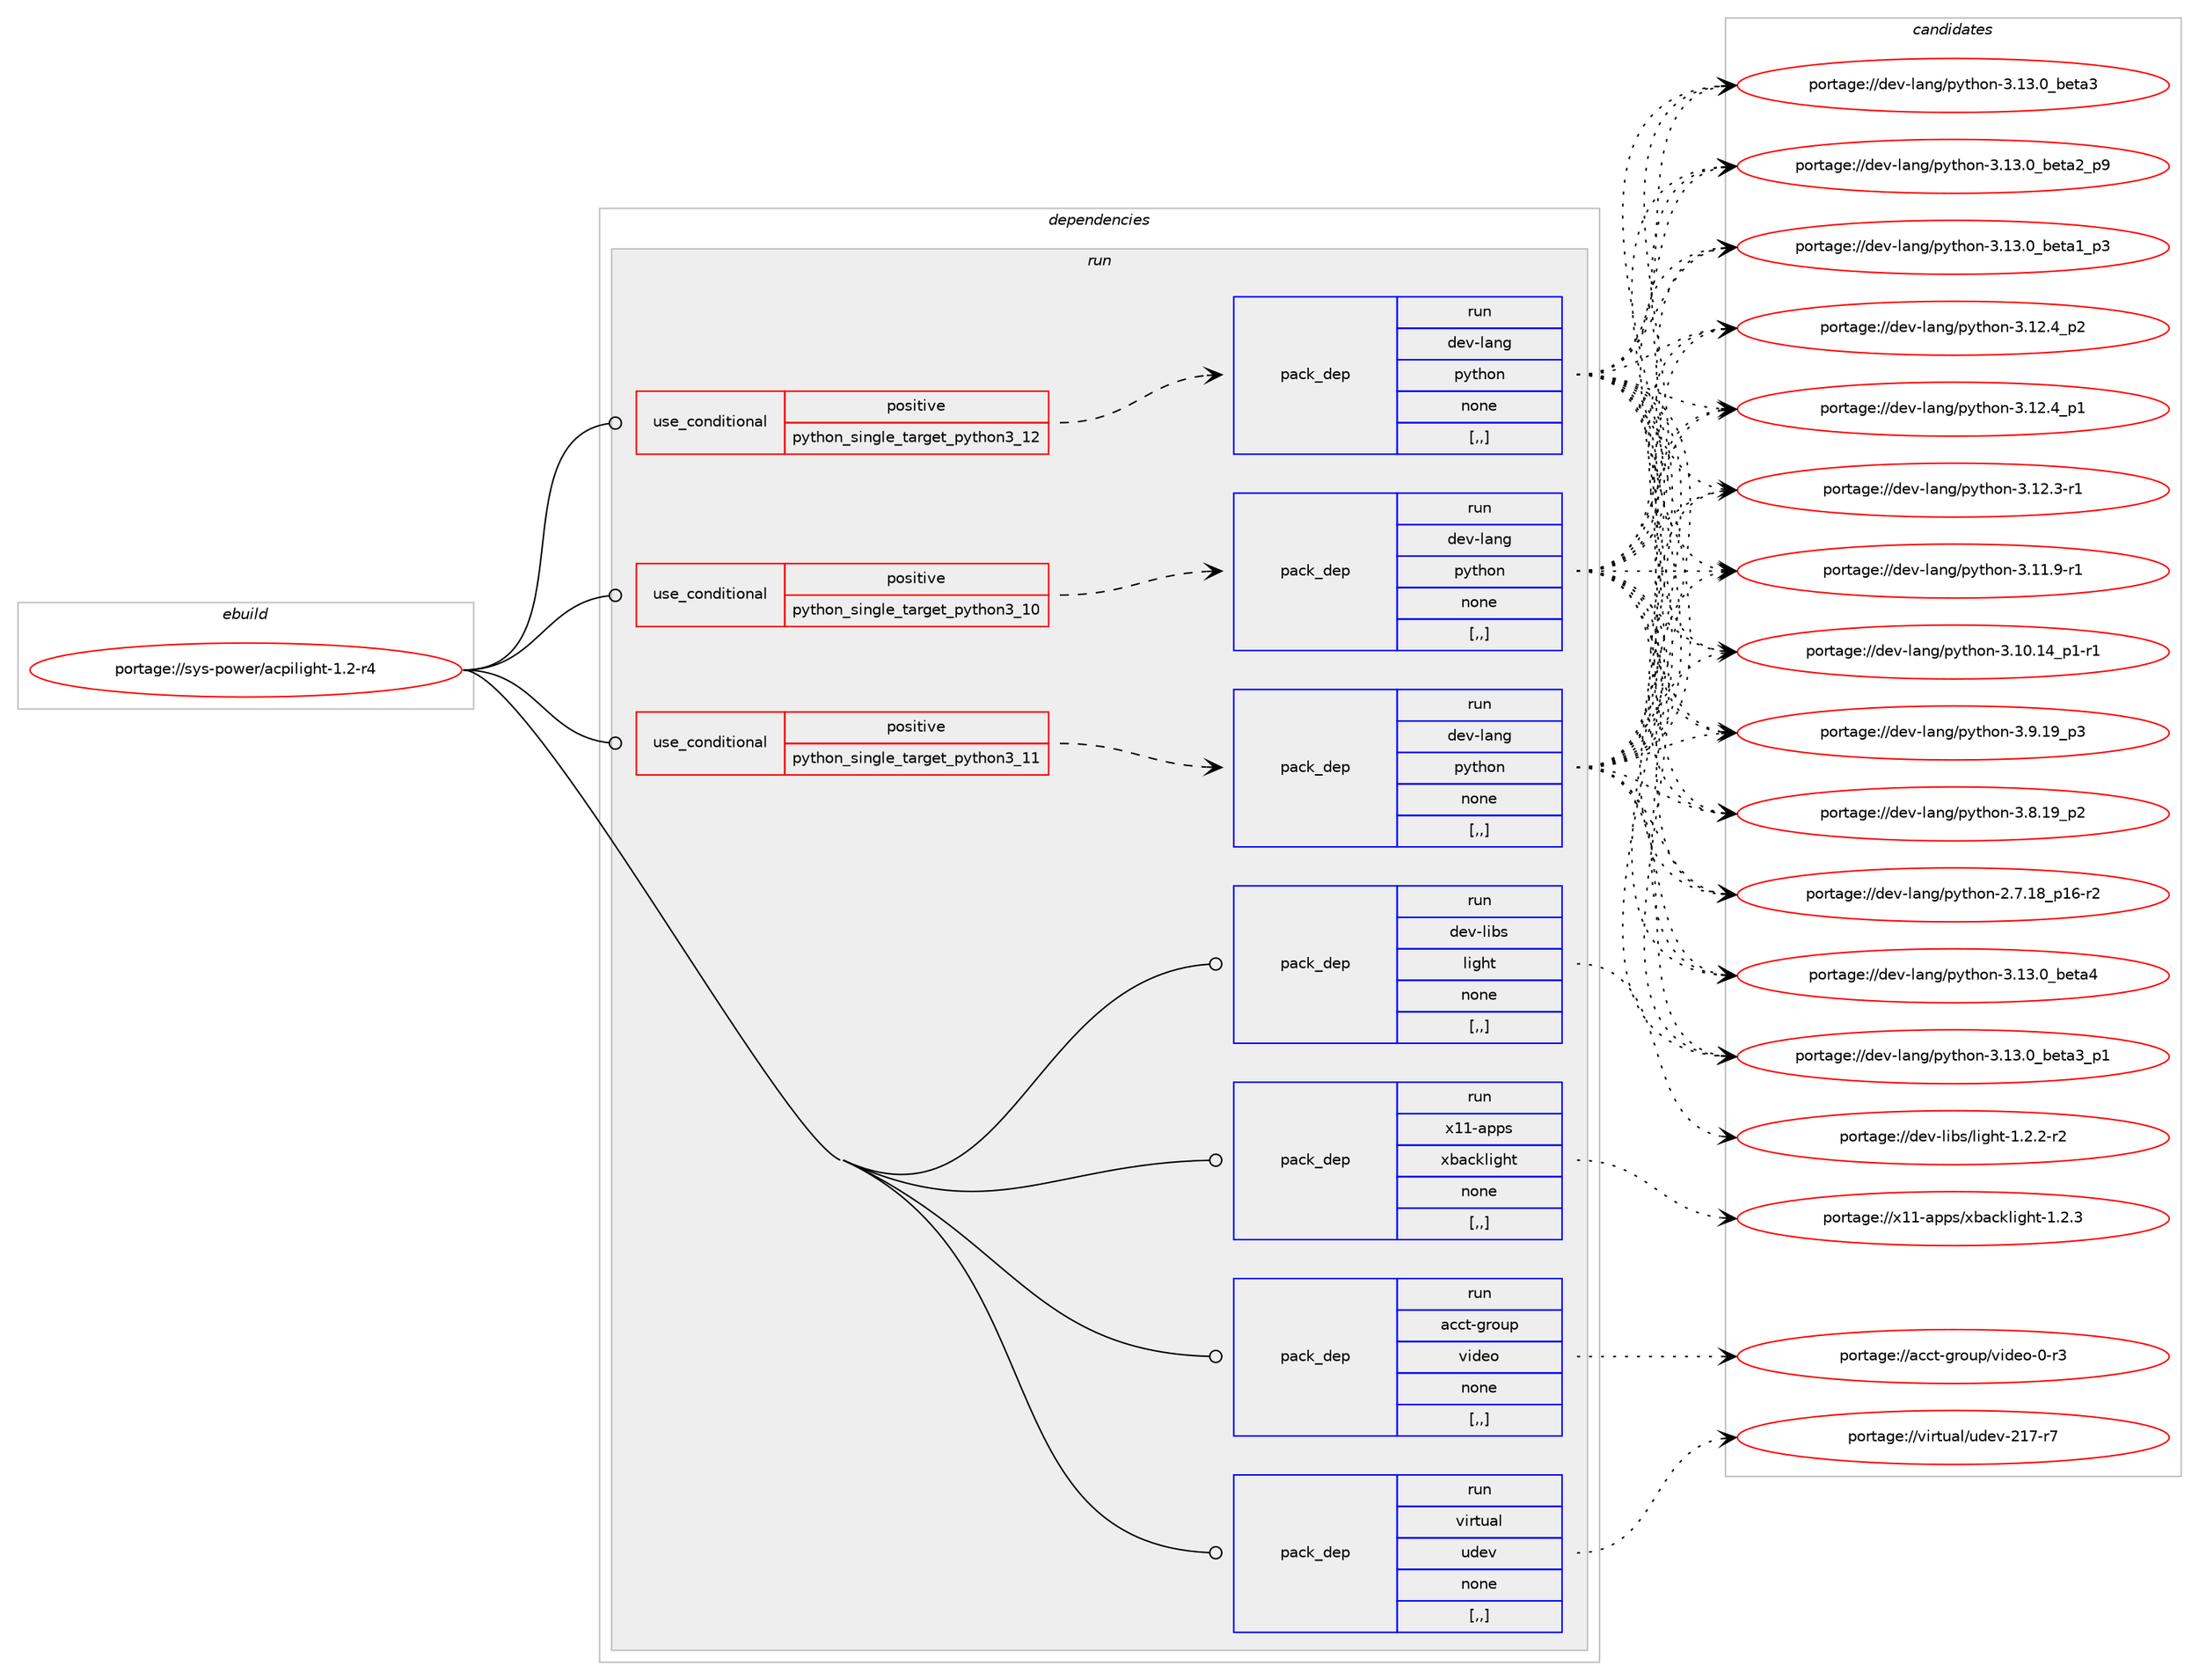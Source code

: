 digraph prolog {

# *************
# Graph options
# *************

newrank=true;
concentrate=true;
compound=true;
graph [rankdir=LR,fontname=Helvetica,fontsize=10,ranksep=1.5];#, ranksep=2.5, nodesep=0.2];
edge  [arrowhead=vee];
node  [fontname=Helvetica,fontsize=10];

# **********
# The ebuild
# **********

subgraph cluster_leftcol {
color=gray;
label=<<i>ebuild</i>>;
id [label="portage://sys-power/acpilight-1.2-r4", color=red, width=4, href="../sys-power/acpilight-1.2-r4.svg"];
}

# ****************
# The dependencies
# ****************

subgraph cluster_midcol {
color=gray;
label=<<i>dependencies</i>>;
subgraph cluster_compile {
fillcolor="#eeeeee";
style=filled;
label=<<i>compile</i>>;
}
subgraph cluster_compileandrun {
fillcolor="#eeeeee";
style=filled;
label=<<i>compile and run</i>>;
}
subgraph cluster_run {
fillcolor="#eeeeee";
style=filled;
label=<<i>run</i>>;
subgraph cond118114 {
dependency442444 [label=<<TABLE BORDER="0" CELLBORDER="1" CELLSPACING="0" CELLPADDING="4"><TR><TD ROWSPAN="3" CELLPADDING="10">use_conditional</TD></TR><TR><TD>positive</TD></TR><TR><TD>python_single_target_python3_10</TD></TR></TABLE>>, shape=none, color=red];
subgraph pack321326 {
dependency442445 [label=<<TABLE BORDER="0" CELLBORDER="1" CELLSPACING="0" CELLPADDING="4" WIDTH="220"><TR><TD ROWSPAN="6" CELLPADDING="30">pack_dep</TD></TR><TR><TD WIDTH="110">run</TD></TR><TR><TD>dev-lang</TD></TR><TR><TD>python</TD></TR><TR><TD>none</TD></TR><TR><TD>[,,]</TD></TR></TABLE>>, shape=none, color=blue];
}
dependency442444:e -> dependency442445:w [weight=20,style="dashed",arrowhead="vee"];
}
id:e -> dependency442444:w [weight=20,style="solid",arrowhead="odot"];
subgraph cond118115 {
dependency442446 [label=<<TABLE BORDER="0" CELLBORDER="1" CELLSPACING="0" CELLPADDING="4"><TR><TD ROWSPAN="3" CELLPADDING="10">use_conditional</TD></TR><TR><TD>positive</TD></TR><TR><TD>python_single_target_python3_11</TD></TR></TABLE>>, shape=none, color=red];
subgraph pack321327 {
dependency442447 [label=<<TABLE BORDER="0" CELLBORDER="1" CELLSPACING="0" CELLPADDING="4" WIDTH="220"><TR><TD ROWSPAN="6" CELLPADDING="30">pack_dep</TD></TR><TR><TD WIDTH="110">run</TD></TR><TR><TD>dev-lang</TD></TR><TR><TD>python</TD></TR><TR><TD>none</TD></TR><TR><TD>[,,]</TD></TR></TABLE>>, shape=none, color=blue];
}
dependency442446:e -> dependency442447:w [weight=20,style="dashed",arrowhead="vee"];
}
id:e -> dependency442446:w [weight=20,style="solid",arrowhead="odot"];
subgraph cond118116 {
dependency442448 [label=<<TABLE BORDER="0" CELLBORDER="1" CELLSPACING="0" CELLPADDING="4"><TR><TD ROWSPAN="3" CELLPADDING="10">use_conditional</TD></TR><TR><TD>positive</TD></TR><TR><TD>python_single_target_python3_12</TD></TR></TABLE>>, shape=none, color=red];
subgraph pack321328 {
dependency442449 [label=<<TABLE BORDER="0" CELLBORDER="1" CELLSPACING="0" CELLPADDING="4" WIDTH="220"><TR><TD ROWSPAN="6" CELLPADDING="30">pack_dep</TD></TR><TR><TD WIDTH="110">run</TD></TR><TR><TD>dev-lang</TD></TR><TR><TD>python</TD></TR><TR><TD>none</TD></TR><TR><TD>[,,]</TD></TR></TABLE>>, shape=none, color=blue];
}
dependency442448:e -> dependency442449:w [weight=20,style="dashed",arrowhead="vee"];
}
id:e -> dependency442448:w [weight=20,style="solid",arrowhead="odot"];
subgraph pack321329 {
dependency442450 [label=<<TABLE BORDER="0" CELLBORDER="1" CELLSPACING="0" CELLPADDING="4" WIDTH="220"><TR><TD ROWSPAN="6" CELLPADDING="30">pack_dep</TD></TR><TR><TD WIDTH="110">run</TD></TR><TR><TD>acct-group</TD></TR><TR><TD>video</TD></TR><TR><TD>none</TD></TR><TR><TD>[,,]</TD></TR></TABLE>>, shape=none, color=blue];
}
id:e -> dependency442450:w [weight=20,style="solid",arrowhead="odot"];
subgraph pack321330 {
dependency442451 [label=<<TABLE BORDER="0" CELLBORDER="1" CELLSPACING="0" CELLPADDING="4" WIDTH="220"><TR><TD ROWSPAN="6" CELLPADDING="30">pack_dep</TD></TR><TR><TD WIDTH="110">run</TD></TR><TR><TD>virtual</TD></TR><TR><TD>udev</TD></TR><TR><TD>none</TD></TR><TR><TD>[,,]</TD></TR></TABLE>>, shape=none, color=blue];
}
id:e -> dependency442451:w [weight=20,style="solid",arrowhead="odot"];
subgraph pack321331 {
dependency442452 [label=<<TABLE BORDER="0" CELLBORDER="1" CELLSPACING="0" CELLPADDING="4" WIDTH="220"><TR><TD ROWSPAN="6" CELLPADDING="30">pack_dep</TD></TR><TR><TD WIDTH="110">run</TD></TR><TR><TD>dev-libs</TD></TR><TR><TD>light</TD></TR><TR><TD>none</TD></TR><TR><TD>[,,]</TD></TR></TABLE>>, shape=none, color=blue];
}
id:e -> dependency442452:w [weight=20,style="solid",arrowhead="odot"];
subgraph pack321332 {
dependency442453 [label=<<TABLE BORDER="0" CELLBORDER="1" CELLSPACING="0" CELLPADDING="4" WIDTH="220"><TR><TD ROWSPAN="6" CELLPADDING="30">pack_dep</TD></TR><TR><TD WIDTH="110">run</TD></TR><TR><TD>x11-apps</TD></TR><TR><TD>xbacklight</TD></TR><TR><TD>none</TD></TR><TR><TD>[,,]</TD></TR></TABLE>>, shape=none, color=blue];
}
id:e -> dependency442453:w [weight=20,style="solid",arrowhead="odot"];
}
}

# **************
# The candidates
# **************

subgraph cluster_choices {
rank=same;
color=gray;
label=<<i>candidates</i>>;

subgraph choice321326 {
color=black;
nodesep=1;
choice1001011184510897110103471121211161041111104551464951464895981011169752 [label="portage://dev-lang/python-3.13.0_beta4", color=red, width=4,href="../dev-lang/python-3.13.0_beta4.svg"];
choice10010111845108971101034711212111610411111045514649514648959810111697519511249 [label="portage://dev-lang/python-3.13.0_beta3_p1", color=red, width=4,href="../dev-lang/python-3.13.0_beta3_p1.svg"];
choice1001011184510897110103471121211161041111104551464951464895981011169751 [label="portage://dev-lang/python-3.13.0_beta3", color=red, width=4,href="../dev-lang/python-3.13.0_beta3.svg"];
choice10010111845108971101034711212111610411111045514649514648959810111697509511257 [label="portage://dev-lang/python-3.13.0_beta2_p9", color=red, width=4,href="../dev-lang/python-3.13.0_beta2_p9.svg"];
choice10010111845108971101034711212111610411111045514649514648959810111697499511251 [label="portage://dev-lang/python-3.13.0_beta1_p3", color=red, width=4,href="../dev-lang/python-3.13.0_beta1_p3.svg"];
choice100101118451089711010347112121116104111110455146495046529511250 [label="portage://dev-lang/python-3.12.4_p2", color=red, width=4,href="../dev-lang/python-3.12.4_p2.svg"];
choice100101118451089711010347112121116104111110455146495046529511249 [label="portage://dev-lang/python-3.12.4_p1", color=red, width=4,href="../dev-lang/python-3.12.4_p1.svg"];
choice100101118451089711010347112121116104111110455146495046514511449 [label="portage://dev-lang/python-3.12.3-r1", color=red, width=4,href="../dev-lang/python-3.12.3-r1.svg"];
choice100101118451089711010347112121116104111110455146494946574511449 [label="portage://dev-lang/python-3.11.9-r1", color=red, width=4,href="../dev-lang/python-3.11.9-r1.svg"];
choice100101118451089711010347112121116104111110455146494846495295112494511449 [label="portage://dev-lang/python-3.10.14_p1-r1", color=red, width=4,href="../dev-lang/python-3.10.14_p1-r1.svg"];
choice100101118451089711010347112121116104111110455146574649579511251 [label="portage://dev-lang/python-3.9.19_p3", color=red, width=4,href="../dev-lang/python-3.9.19_p3.svg"];
choice100101118451089711010347112121116104111110455146564649579511250 [label="portage://dev-lang/python-3.8.19_p2", color=red, width=4,href="../dev-lang/python-3.8.19_p2.svg"];
choice100101118451089711010347112121116104111110455046554649569511249544511450 [label="portage://dev-lang/python-2.7.18_p16-r2", color=red, width=4,href="../dev-lang/python-2.7.18_p16-r2.svg"];
dependency442445:e -> choice1001011184510897110103471121211161041111104551464951464895981011169752:w [style=dotted,weight="100"];
dependency442445:e -> choice10010111845108971101034711212111610411111045514649514648959810111697519511249:w [style=dotted,weight="100"];
dependency442445:e -> choice1001011184510897110103471121211161041111104551464951464895981011169751:w [style=dotted,weight="100"];
dependency442445:e -> choice10010111845108971101034711212111610411111045514649514648959810111697509511257:w [style=dotted,weight="100"];
dependency442445:e -> choice10010111845108971101034711212111610411111045514649514648959810111697499511251:w [style=dotted,weight="100"];
dependency442445:e -> choice100101118451089711010347112121116104111110455146495046529511250:w [style=dotted,weight="100"];
dependency442445:e -> choice100101118451089711010347112121116104111110455146495046529511249:w [style=dotted,weight="100"];
dependency442445:e -> choice100101118451089711010347112121116104111110455146495046514511449:w [style=dotted,weight="100"];
dependency442445:e -> choice100101118451089711010347112121116104111110455146494946574511449:w [style=dotted,weight="100"];
dependency442445:e -> choice100101118451089711010347112121116104111110455146494846495295112494511449:w [style=dotted,weight="100"];
dependency442445:e -> choice100101118451089711010347112121116104111110455146574649579511251:w [style=dotted,weight="100"];
dependency442445:e -> choice100101118451089711010347112121116104111110455146564649579511250:w [style=dotted,weight="100"];
dependency442445:e -> choice100101118451089711010347112121116104111110455046554649569511249544511450:w [style=dotted,weight="100"];
}
subgraph choice321327 {
color=black;
nodesep=1;
choice1001011184510897110103471121211161041111104551464951464895981011169752 [label="portage://dev-lang/python-3.13.0_beta4", color=red, width=4,href="../dev-lang/python-3.13.0_beta4.svg"];
choice10010111845108971101034711212111610411111045514649514648959810111697519511249 [label="portage://dev-lang/python-3.13.0_beta3_p1", color=red, width=4,href="../dev-lang/python-3.13.0_beta3_p1.svg"];
choice1001011184510897110103471121211161041111104551464951464895981011169751 [label="portage://dev-lang/python-3.13.0_beta3", color=red, width=4,href="../dev-lang/python-3.13.0_beta3.svg"];
choice10010111845108971101034711212111610411111045514649514648959810111697509511257 [label="portage://dev-lang/python-3.13.0_beta2_p9", color=red, width=4,href="../dev-lang/python-3.13.0_beta2_p9.svg"];
choice10010111845108971101034711212111610411111045514649514648959810111697499511251 [label="portage://dev-lang/python-3.13.0_beta1_p3", color=red, width=4,href="../dev-lang/python-3.13.0_beta1_p3.svg"];
choice100101118451089711010347112121116104111110455146495046529511250 [label="portage://dev-lang/python-3.12.4_p2", color=red, width=4,href="../dev-lang/python-3.12.4_p2.svg"];
choice100101118451089711010347112121116104111110455146495046529511249 [label="portage://dev-lang/python-3.12.4_p1", color=red, width=4,href="../dev-lang/python-3.12.4_p1.svg"];
choice100101118451089711010347112121116104111110455146495046514511449 [label="portage://dev-lang/python-3.12.3-r1", color=red, width=4,href="../dev-lang/python-3.12.3-r1.svg"];
choice100101118451089711010347112121116104111110455146494946574511449 [label="portage://dev-lang/python-3.11.9-r1", color=red, width=4,href="../dev-lang/python-3.11.9-r1.svg"];
choice100101118451089711010347112121116104111110455146494846495295112494511449 [label="portage://dev-lang/python-3.10.14_p1-r1", color=red, width=4,href="../dev-lang/python-3.10.14_p1-r1.svg"];
choice100101118451089711010347112121116104111110455146574649579511251 [label="portage://dev-lang/python-3.9.19_p3", color=red, width=4,href="../dev-lang/python-3.9.19_p3.svg"];
choice100101118451089711010347112121116104111110455146564649579511250 [label="portage://dev-lang/python-3.8.19_p2", color=red, width=4,href="../dev-lang/python-3.8.19_p2.svg"];
choice100101118451089711010347112121116104111110455046554649569511249544511450 [label="portage://dev-lang/python-2.7.18_p16-r2", color=red, width=4,href="../dev-lang/python-2.7.18_p16-r2.svg"];
dependency442447:e -> choice1001011184510897110103471121211161041111104551464951464895981011169752:w [style=dotted,weight="100"];
dependency442447:e -> choice10010111845108971101034711212111610411111045514649514648959810111697519511249:w [style=dotted,weight="100"];
dependency442447:e -> choice1001011184510897110103471121211161041111104551464951464895981011169751:w [style=dotted,weight="100"];
dependency442447:e -> choice10010111845108971101034711212111610411111045514649514648959810111697509511257:w [style=dotted,weight="100"];
dependency442447:e -> choice10010111845108971101034711212111610411111045514649514648959810111697499511251:w [style=dotted,weight="100"];
dependency442447:e -> choice100101118451089711010347112121116104111110455146495046529511250:w [style=dotted,weight="100"];
dependency442447:e -> choice100101118451089711010347112121116104111110455146495046529511249:w [style=dotted,weight="100"];
dependency442447:e -> choice100101118451089711010347112121116104111110455146495046514511449:w [style=dotted,weight="100"];
dependency442447:e -> choice100101118451089711010347112121116104111110455146494946574511449:w [style=dotted,weight="100"];
dependency442447:e -> choice100101118451089711010347112121116104111110455146494846495295112494511449:w [style=dotted,weight="100"];
dependency442447:e -> choice100101118451089711010347112121116104111110455146574649579511251:w [style=dotted,weight="100"];
dependency442447:e -> choice100101118451089711010347112121116104111110455146564649579511250:w [style=dotted,weight="100"];
dependency442447:e -> choice100101118451089711010347112121116104111110455046554649569511249544511450:w [style=dotted,weight="100"];
}
subgraph choice321328 {
color=black;
nodesep=1;
choice1001011184510897110103471121211161041111104551464951464895981011169752 [label="portage://dev-lang/python-3.13.0_beta4", color=red, width=4,href="../dev-lang/python-3.13.0_beta4.svg"];
choice10010111845108971101034711212111610411111045514649514648959810111697519511249 [label="portage://dev-lang/python-3.13.0_beta3_p1", color=red, width=4,href="../dev-lang/python-3.13.0_beta3_p1.svg"];
choice1001011184510897110103471121211161041111104551464951464895981011169751 [label="portage://dev-lang/python-3.13.0_beta3", color=red, width=4,href="../dev-lang/python-3.13.0_beta3.svg"];
choice10010111845108971101034711212111610411111045514649514648959810111697509511257 [label="portage://dev-lang/python-3.13.0_beta2_p9", color=red, width=4,href="../dev-lang/python-3.13.0_beta2_p9.svg"];
choice10010111845108971101034711212111610411111045514649514648959810111697499511251 [label="portage://dev-lang/python-3.13.0_beta1_p3", color=red, width=4,href="../dev-lang/python-3.13.0_beta1_p3.svg"];
choice100101118451089711010347112121116104111110455146495046529511250 [label="portage://dev-lang/python-3.12.4_p2", color=red, width=4,href="../dev-lang/python-3.12.4_p2.svg"];
choice100101118451089711010347112121116104111110455146495046529511249 [label="portage://dev-lang/python-3.12.4_p1", color=red, width=4,href="../dev-lang/python-3.12.4_p1.svg"];
choice100101118451089711010347112121116104111110455146495046514511449 [label="portage://dev-lang/python-3.12.3-r1", color=red, width=4,href="../dev-lang/python-3.12.3-r1.svg"];
choice100101118451089711010347112121116104111110455146494946574511449 [label="portage://dev-lang/python-3.11.9-r1", color=red, width=4,href="../dev-lang/python-3.11.9-r1.svg"];
choice100101118451089711010347112121116104111110455146494846495295112494511449 [label="portage://dev-lang/python-3.10.14_p1-r1", color=red, width=4,href="../dev-lang/python-3.10.14_p1-r1.svg"];
choice100101118451089711010347112121116104111110455146574649579511251 [label="portage://dev-lang/python-3.9.19_p3", color=red, width=4,href="../dev-lang/python-3.9.19_p3.svg"];
choice100101118451089711010347112121116104111110455146564649579511250 [label="portage://dev-lang/python-3.8.19_p2", color=red, width=4,href="../dev-lang/python-3.8.19_p2.svg"];
choice100101118451089711010347112121116104111110455046554649569511249544511450 [label="portage://dev-lang/python-2.7.18_p16-r2", color=red, width=4,href="../dev-lang/python-2.7.18_p16-r2.svg"];
dependency442449:e -> choice1001011184510897110103471121211161041111104551464951464895981011169752:w [style=dotted,weight="100"];
dependency442449:e -> choice10010111845108971101034711212111610411111045514649514648959810111697519511249:w [style=dotted,weight="100"];
dependency442449:e -> choice1001011184510897110103471121211161041111104551464951464895981011169751:w [style=dotted,weight="100"];
dependency442449:e -> choice10010111845108971101034711212111610411111045514649514648959810111697509511257:w [style=dotted,weight="100"];
dependency442449:e -> choice10010111845108971101034711212111610411111045514649514648959810111697499511251:w [style=dotted,weight="100"];
dependency442449:e -> choice100101118451089711010347112121116104111110455146495046529511250:w [style=dotted,weight="100"];
dependency442449:e -> choice100101118451089711010347112121116104111110455146495046529511249:w [style=dotted,weight="100"];
dependency442449:e -> choice100101118451089711010347112121116104111110455146495046514511449:w [style=dotted,weight="100"];
dependency442449:e -> choice100101118451089711010347112121116104111110455146494946574511449:w [style=dotted,weight="100"];
dependency442449:e -> choice100101118451089711010347112121116104111110455146494846495295112494511449:w [style=dotted,weight="100"];
dependency442449:e -> choice100101118451089711010347112121116104111110455146574649579511251:w [style=dotted,weight="100"];
dependency442449:e -> choice100101118451089711010347112121116104111110455146564649579511250:w [style=dotted,weight="100"];
dependency442449:e -> choice100101118451089711010347112121116104111110455046554649569511249544511450:w [style=dotted,weight="100"];
}
subgraph choice321329 {
color=black;
nodesep=1;
choice979999116451031141111171124711810510010111145484511451 [label="portage://acct-group/video-0-r3", color=red, width=4,href="../acct-group/video-0-r3.svg"];
dependency442450:e -> choice979999116451031141111171124711810510010111145484511451:w [style=dotted,weight="100"];
}
subgraph choice321330 {
color=black;
nodesep=1;
choice1181051141161179710847117100101118455049554511455 [label="portage://virtual/udev-217-r7", color=red, width=4,href="../virtual/udev-217-r7.svg"];
dependency442451:e -> choice1181051141161179710847117100101118455049554511455:w [style=dotted,weight="100"];
}
subgraph choice321331 {
color=black;
nodesep=1;
choice1001011184510810598115471081051031041164549465046504511450 [label="portage://dev-libs/light-1.2.2-r2", color=red, width=4,href="../dev-libs/light-1.2.2-r2.svg"];
dependency442452:e -> choice1001011184510810598115471081051031041164549465046504511450:w [style=dotted,weight="100"];
}
subgraph choice321332 {
color=black;
nodesep=1;
choice1204949459711211211547120989799107108105103104116454946504651 [label="portage://x11-apps/xbacklight-1.2.3", color=red, width=4,href="../x11-apps/xbacklight-1.2.3.svg"];
dependency442453:e -> choice1204949459711211211547120989799107108105103104116454946504651:w [style=dotted,weight="100"];
}
}

}

